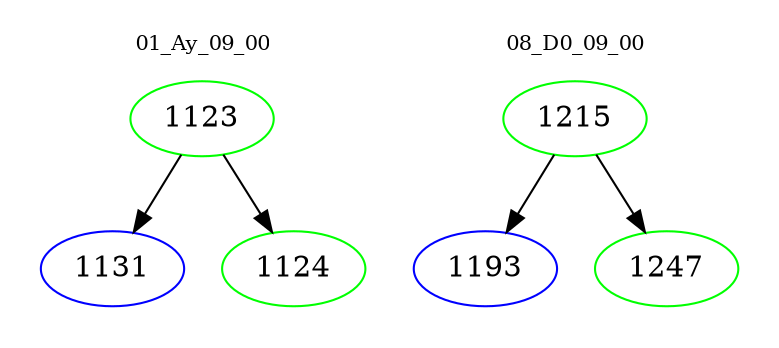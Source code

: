 digraph{
subgraph cluster_0 {
color = white
label = "01_Ay_09_00";
fontsize=10;
T0_1123 [label="1123", color="green"]
T0_1123 -> T0_1131 [color="black"]
T0_1131 [label="1131", color="blue"]
T0_1123 -> T0_1124 [color="black"]
T0_1124 [label="1124", color="green"]
}
subgraph cluster_1 {
color = white
label = "08_D0_09_00";
fontsize=10;
T1_1215 [label="1215", color="green"]
T1_1215 -> T1_1193 [color="black"]
T1_1193 [label="1193", color="blue"]
T1_1215 -> T1_1247 [color="black"]
T1_1247 [label="1247", color="green"]
}
}
